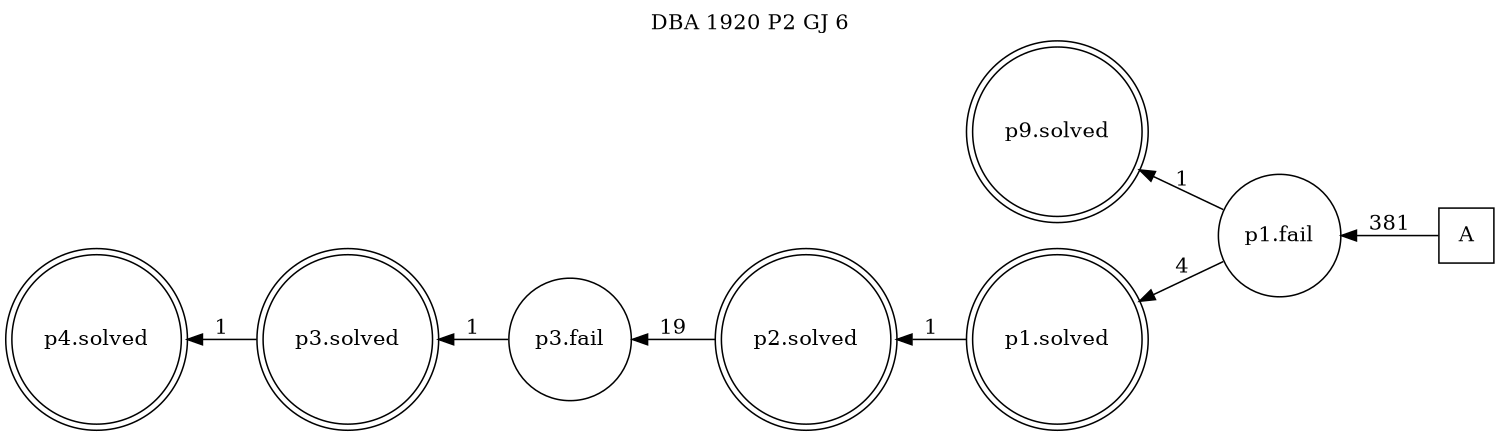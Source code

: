 digraph DBA_1920_P2_GJ_6 {
labelloc="tl"
label= " DBA 1920 P2 GJ 6 "
rankdir="RL";
graph [ size=" 10 , 10 !"]

"A" [shape="square" label="A"]
"p1.fail" [shape="circle" label="p1.fail"]
"p9.solved" [shape="doublecircle" label="p9.solved"]
"p1.solved" [shape="doublecircle" label="p1.solved"]
"p2.solved" [shape="doublecircle" label="p2.solved"]
"p3.fail" [shape="circle" label="p3.fail"]
"p3.solved" [shape="doublecircle" label="p3.solved"]
"p4.solved" [shape="doublecircle" label="p4.solved"]
"A" -> "p1.fail" [ label=381]
"p1.fail" -> "p9.solved" [ label=1]
"p1.fail" -> "p1.solved" [ label=4]
"p1.solved" -> "p2.solved" [ label=1]
"p2.solved" -> "p3.fail" [ label=19]
"p3.fail" -> "p3.solved" [ label=1]
"p3.solved" -> "p4.solved" [ label=1]
}
